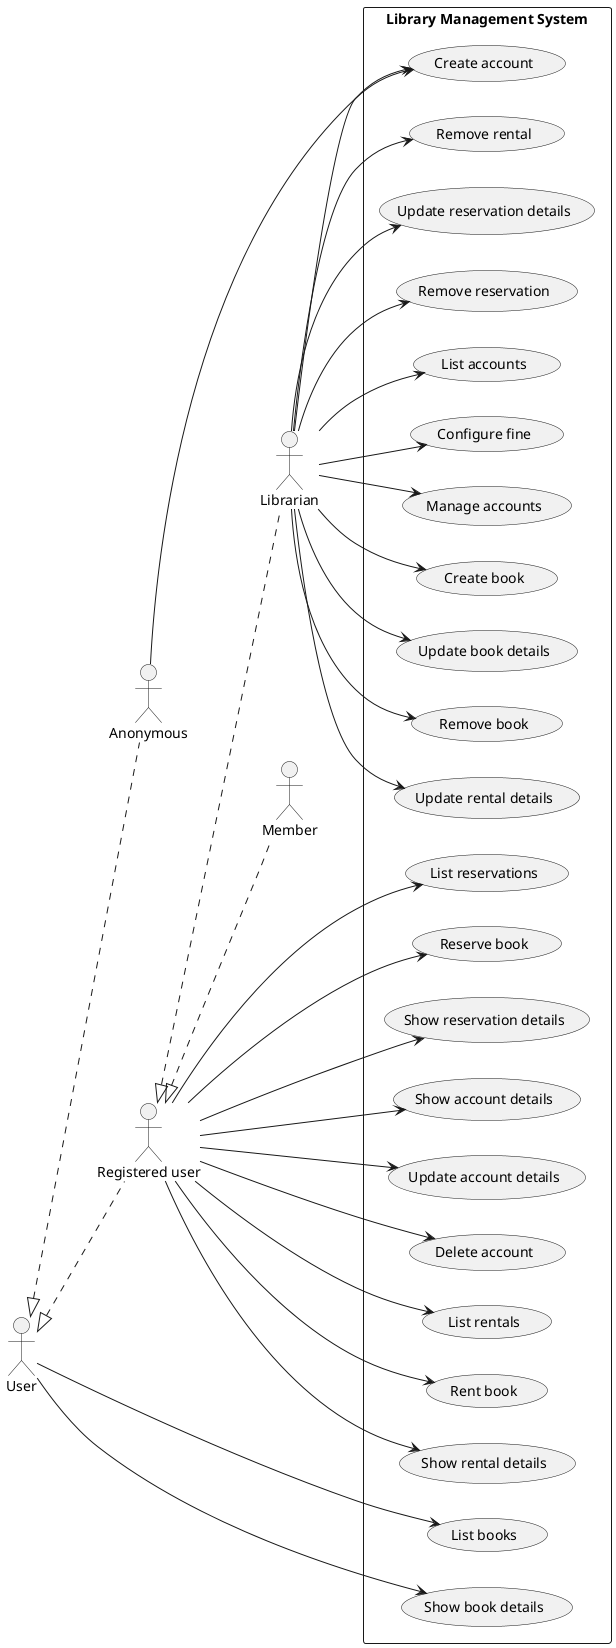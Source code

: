 @startuml

left to right direction

actor Librarian
actor Member
actor Anonymous
actor User
actor "Registered user"

"Registered user" <|.. Librarian
"Registered user" <|.. Member
User <|.. "Registered user"
User <|.. Anonymous

rectangle "Library Management System" {

  usecase "List reservations"
  usecase "Reserve book"
  usecase "Show reservation details"
  usecase "Update reservation details"
  usecase "Remove reservation"

  usecase "List accounts"
  usecase "Create account"
  usecase "Show account details"
  usecase "Update account details"
  usecase "Delete account"
  usecase "Manage accounts"

  usecase "List books"
  usecase "Create book"
  usecase "Show book details"
  usecase "Update book details"
  usecase "Remove book"

  usecase "List rentals"
  usecase "Rent book"
  usecase "Show rental details"
  usecase "Update rental details"
  usecase "Remove rental"

  usecase "Configure fine"


}

Anonymous --> "Create account"

User --> "List books"
User --> "Show book details"

Librarian --> "Update reservation details"
Librarian --> "Remove reservation"
Librarian --> "List accounts"
Librarian --> "Create account"
Librarian --> "Manage accounts"
Librarian --> "Create book"
Librarian --> "Remove book"
Librarian --> "Update book details"
Librarian --> "Configure fine"
Librarian --> "Update rental details"
Librarian --> "Remove rental"

"Registered user" --> "List reservations"
"Registered user" --> "Reserve book"
"Registered user" --> "Show reservation details"
"Registered user" --> "Show account details"
"Registered user" --> "Update account details"
"Registered user" --> "Delete account"
"Registered user" --> "List rentals"
"Registered user" --> "Rent book"
"Registered user" --> "Show rental details"


@enduml
